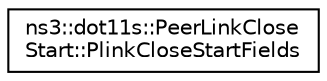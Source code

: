 digraph "Graphical Class Hierarchy"
{
 // LATEX_PDF_SIZE
  edge [fontname="Helvetica",fontsize="10",labelfontname="Helvetica",labelfontsize="10"];
  node [fontname="Helvetica",fontsize="10",shape=record];
  rankdir="LR";
  Node0 [label="ns3::dot11s::PeerLinkClose\lStart::PlinkCloseStartFields",height=0.2,width=0.4,color="black", fillcolor="white", style="filled",URL="$structns3_1_1dot11s_1_1_peer_link_close_start_1_1_plink_close_start_fields.html",tooltip="fields:"];
}
